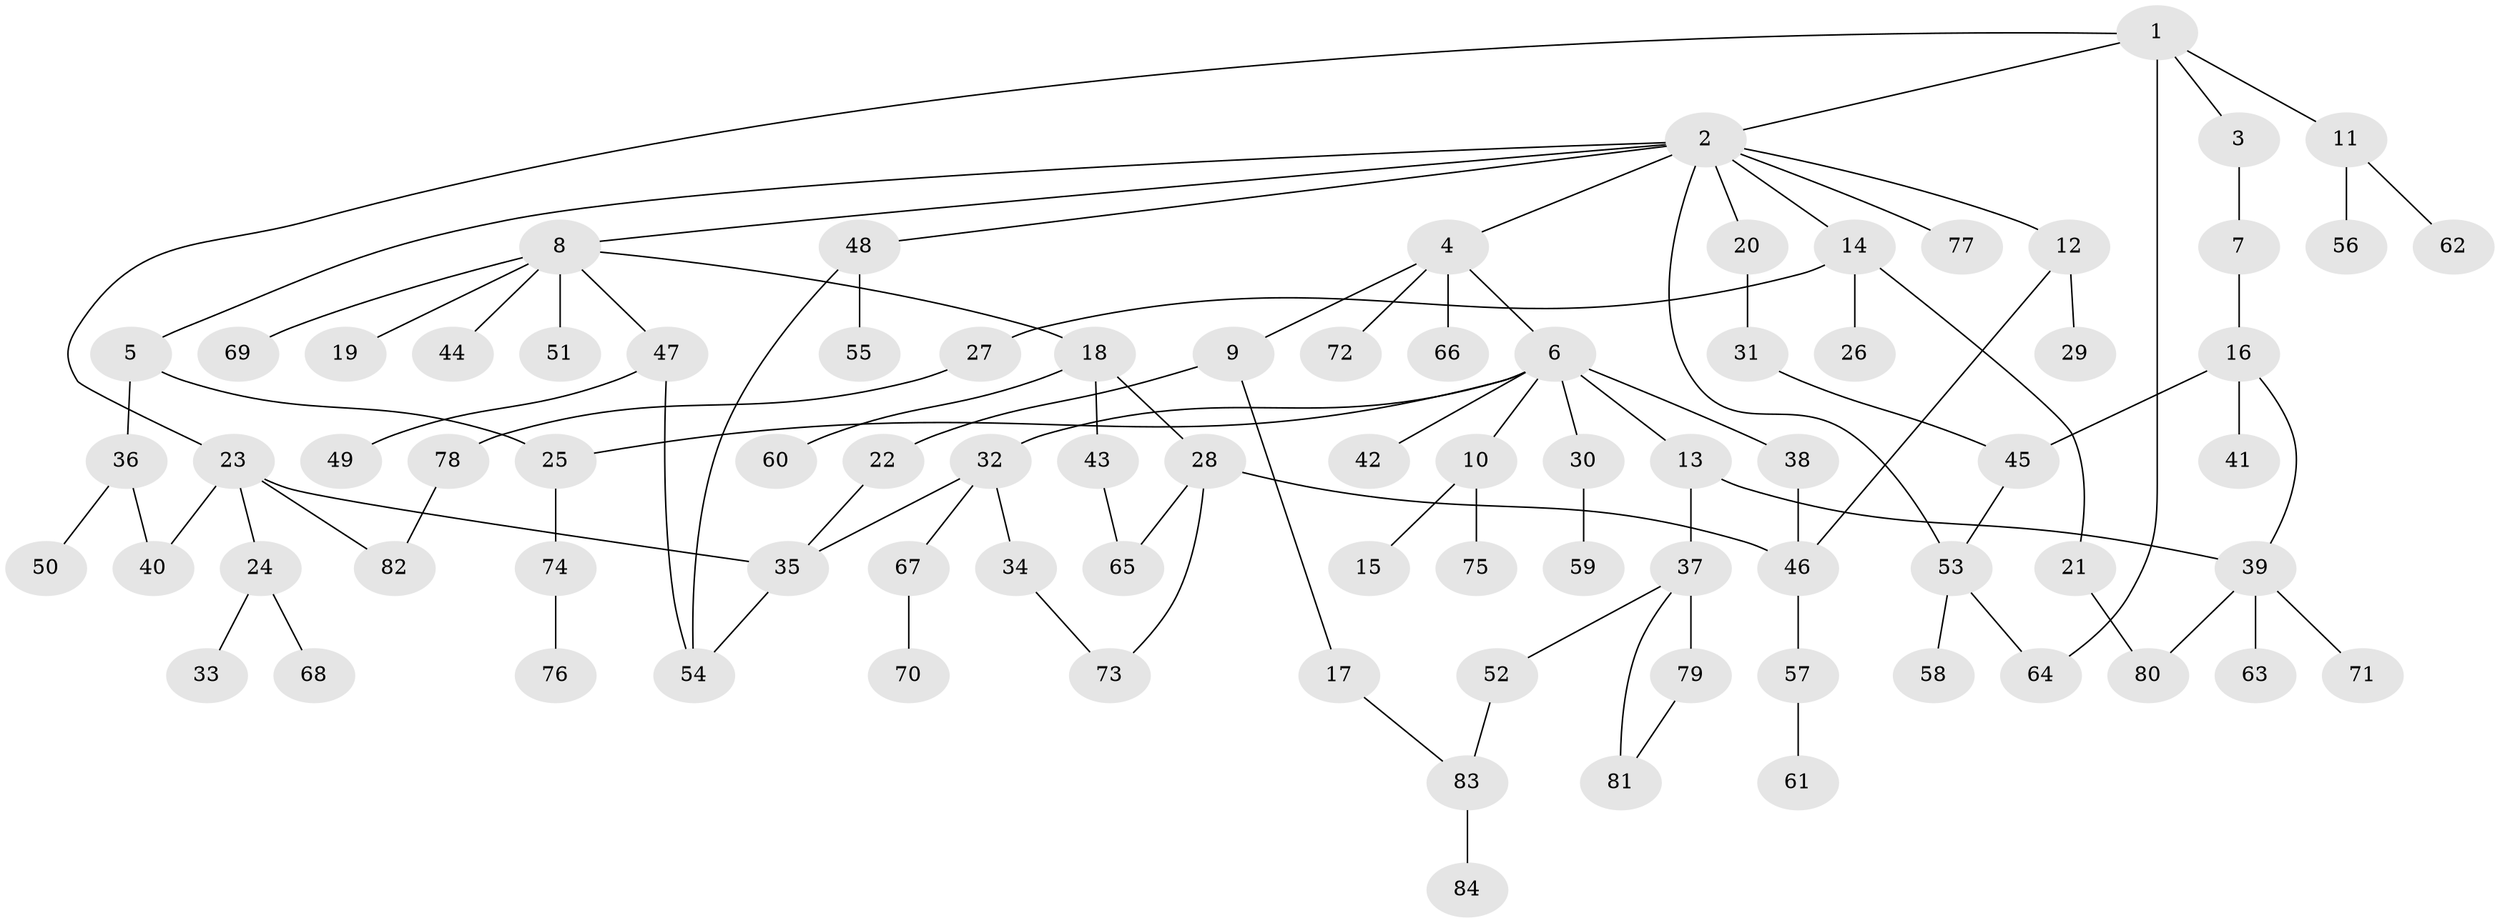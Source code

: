 // Generated by graph-tools (version 1.1) at 2025/49/03/09/25 03:49:17]
// undirected, 84 vertices, 101 edges
graph export_dot {
graph [start="1"]
  node [color=gray90,style=filled];
  1;
  2;
  3;
  4;
  5;
  6;
  7;
  8;
  9;
  10;
  11;
  12;
  13;
  14;
  15;
  16;
  17;
  18;
  19;
  20;
  21;
  22;
  23;
  24;
  25;
  26;
  27;
  28;
  29;
  30;
  31;
  32;
  33;
  34;
  35;
  36;
  37;
  38;
  39;
  40;
  41;
  42;
  43;
  44;
  45;
  46;
  47;
  48;
  49;
  50;
  51;
  52;
  53;
  54;
  55;
  56;
  57;
  58;
  59;
  60;
  61;
  62;
  63;
  64;
  65;
  66;
  67;
  68;
  69;
  70;
  71;
  72;
  73;
  74;
  75;
  76;
  77;
  78;
  79;
  80;
  81;
  82;
  83;
  84;
  1 -- 2;
  1 -- 3;
  1 -- 11;
  1 -- 23;
  1 -- 64;
  2 -- 4;
  2 -- 5;
  2 -- 8;
  2 -- 12;
  2 -- 14;
  2 -- 20;
  2 -- 48;
  2 -- 77;
  2 -- 53;
  3 -- 7;
  4 -- 6;
  4 -- 9;
  4 -- 66;
  4 -- 72;
  5 -- 25;
  5 -- 36;
  6 -- 10;
  6 -- 13;
  6 -- 30;
  6 -- 32;
  6 -- 38;
  6 -- 42;
  6 -- 25;
  7 -- 16;
  8 -- 18;
  8 -- 19;
  8 -- 44;
  8 -- 47;
  8 -- 51;
  8 -- 69;
  9 -- 17;
  9 -- 22;
  10 -- 15;
  10 -- 75;
  11 -- 56;
  11 -- 62;
  12 -- 29;
  12 -- 46;
  13 -- 37;
  13 -- 39;
  14 -- 21;
  14 -- 26;
  14 -- 27;
  16 -- 39;
  16 -- 41;
  16 -- 45;
  17 -- 83;
  18 -- 28;
  18 -- 43;
  18 -- 60;
  20 -- 31;
  21 -- 80;
  22 -- 35;
  23 -- 24;
  23 -- 40;
  23 -- 82;
  23 -- 35;
  24 -- 33;
  24 -- 68;
  25 -- 74;
  27 -- 78;
  28 -- 65;
  28 -- 73;
  28 -- 46;
  30 -- 59;
  31 -- 45;
  32 -- 34;
  32 -- 67;
  32 -- 35;
  34 -- 73;
  35 -- 54;
  36 -- 50;
  36 -- 40;
  37 -- 52;
  37 -- 79;
  37 -- 81;
  38 -- 46;
  39 -- 63;
  39 -- 71;
  39 -- 80;
  43 -- 65;
  45 -- 53;
  46 -- 57;
  47 -- 49;
  47 -- 54;
  48 -- 55;
  48 -- 54;
  52 -- 83;
  53 -- 58;
  53 -- 64;
  57 -- 61;
  67 -- 70;
  74 -- 76;
  78 -- 82;
  79 -- 81;
  83 -- 84;
}
